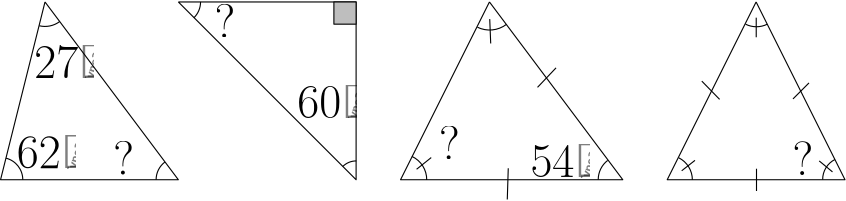<?xml version="1.0"?>
<!DOCTYPE ipe SYSTEM "ipe.dtd">
<ipe version="70212" creator="Ipe 7.2.13">
<info created="D:20211114225027" modified="D:20211115004011"/>
<ipestyle name="basic">
<symbol name="arrow/arc(spx)">
<path stroke="sym-stroke" fill="sym-stroke" pen="sym-pen">
0 0 m
-1 0.333 l
-1 -0.333 l
h
</path>
</symbol>
<symbol name="arrow/farc(spx)">
<path stroke="sym-stroke" fill="white" pen="sym-pen">
0 0 m
-1 0.333 l
-1 -0.333 l
h
</path>
</symbol>
<symbol name="arrow/ptarc(spx)">
<path stroke="sym-stroke" fill="sym-stroke" pen="sym-pen">
0 0 m
-1 0.333 l
-0.8 0 l
-1 -0.333 l
h
</path>
</symbol>
<symbol name="arrow/fptarc(spx)">
<path stroke="sym-stroke" fill="white" pen="sym-pen">
0 0 m
-1 0.333 l
-0.8 0 l
-1 -0.333 l
h
</path>
</symbol>
<symbol name="mark/circle(sx)" transformations="translations">
<path fill="sym-stroke">
0.6 0 0 0.6 0 0 e
0.4 0 0 0.4 0 0 e
</path>
</symbol>
<symbol name="mark/disk(sx)" transformations="translations">
<path fill="sym-stroke">
0.6 0 0 0.6 0 0 e
</path>
</symbol>
<symbol name="mark/fdisk(sfx)" transformations="translations">
<group>
<path fill="sym-fill">
0.5 0 0 0.5 0 0 e
</path>
<path fill="sym-stroke" fillrule="eofill">
0.6 0 0 0.6 0 0 e
0.4 0 0 0.4 0 0 e
</path>
</group>
</symbol>
<symbol name="mark/box(sx)" transformations="translations">
<path fill="sym-stroke" fillrule="eofill">
-0.6 -0.6 m
0.6 -0.6 l
0.6 0.6 l
-0.6 0.6 l
h
-0.4 -0.4 m
0.4 -0.4 l
0.4 0.4 l
-0.4 0.4 l
h
</path>
</symbol>
<symbol name="mark/square(sx)" transformations="translations">
<path fill="sym-stroke">
-0.6 -0.6 m
0.6 -0.6 l
0.6 0.6 l
-0.6 0.6 l
h
</path>
</symbol>
<symbol name="mark/fsquare(sfx)" transformations="translations">
<group>
<path fill="sym-fill">
-0.5 -0.5 m
0.5 -0.5 l
0.5 0.5 l
-0.5 0.5 l
h
</path>
<path fill="sym-stroke" fillrule="eofill">
-0.6 -0.6 m
0.6 -0.6 l
0.6 0.6 l
-0.6 0.6 l
h
-0.4 -0.4 m
0.4 -0.4 l
0.4 0.4 l
-0.4 0.4 l
h
</path>
</group>
</symbol>
<symbol name="mark/cross(sx)" transformations="translations">
<group>
<path fill="sym-stroke">
-0.43 -0.57 m
0.57 0.43 l
0.43 0.57 l
-0.57 -0.43 l
h
</path>
<path fill="sym-stroke">
-0.43 0.57 m
0.57 -0.43 l
0.43 -0.57 l
-0.57 0.43 l
h
</path>
</group>
</symbol>
<symbol name="arrow/fnormal(spx)">
<path stroke="sym-stroke" fill="white" pen="sym-pen">
0 0 m
-1 0.333 l
-1 -0.333 l
h
</path>
</symbol>
<symbol name="arrow/pointed(spx)">
<path stroke="sym-stroke" fill="sym-stroke" pen="sym-pen">
0 0 m
-1 0.333 l
-0.8 0 l
-1 -0.333 l
h
</path>
</symbol>
<symbol name="arrow/fpointed(spx)">
<path stroke="sym-stroke" fill="white" pen="sym-pen">
0 0 m
-1 0.333 l
-0.8 0 l
-1 -0.333 l
h
</path>
</symbol>
<symbol name="arrow/linear(spx)">
<path stroke="sym-stroke" pen="sym-pen">
-1 0.333 m
0 0 l
-1 -0.333 l
</path>
</symbol>
<symbol name="arrow/fdouble(spx)">
<path stroke="sym-stroke" fill="white" pen="sym-pen">
0 0 m
-1 0.333 l
-1 -0.333 l
h
-1 0 m
-2 0.333 l
-2 -0.333 l
h
</path>
</symbol>
<symbol name="arrow/double(spx)">
<path stroke="sym-stroke" fill="sym-stroke" pen="sym-pen">
0 0 m
-1 0.333 l
-1 -0.333 l
h
-1 0 m
-2 0.333 l
-2 -0.333 l
h
</path>
</symbol>
<pen name="heavier" value="0.8"/>
<pen name="fat" value="1.2"/>
<pen name="ultrafat" value="2"/>
<symbolsize name="large" value="5"/>
<symbolsize name="small" value="2"/>
<symbolsize name="tiny" value="1.1"/>
<arrowsize name="large" value="10"/>
<arrowsize name="small" value="5"/>
<arrowsize name="tiny" value="3"/>
<color name="red" value="1 0 0"/>
<color name="green" value="0 1 0"/>
<color name="blue" value="0 0 1"/>
<color name="yellow" value="1 1 0"/>
<color name="orange" value="1 0.647 0"/>
<color name="gold" value="1 0.843 0"/>
<color name="purple" value="0.627 0.125 0.941"/>
<color name="gray" value="0.745"/>
<color name="brown" value="0.647 0.165 0.165"/>
<color name="navy" value="0 0 0.502"/>
<color name="pink" value="1 0.753 0.796"/>
<color name="seagreen" value="0.18 0.545 0.341"/>
<color name="turquoise" value="0.251 0.878 0.816"/>
<color name="violet" value="0.933 0.51 0.933"/>
<color name="darkblue" value="0 0 0.545"/>
<color name="darkcyan" value="0 0.545 0.545"/>
<color name="darkgray" value="0.663"/>
<color name="darkgreen" value="0 0.392 0"/>
<color name="darkmagenta" value="0.545 0 0.545"/>
<color name="darkorange" value="1 0.549 0"/>
<color name="darkred" value="0.545 0 0"/>
<color name="lightblue" value="0.678 0.847 0.902"/>
<color name="lightcyan" value="0.878 1 1"/>
<color name="lightgray" value="0.827"/>
<color name="lightgreen" value="0.565 0.933 0.565"/>
<color name="lightyellow" value="1 1 0.878"/>
<dashstyle name="dashed" value="[4] 0"/>
<dashstyle name="dotted" value="[1 3] 0"/>
<dashstyle name="dash dotted" value="[4 2 1 2] 0"/>
<dashstyle name="dash dot dotted" value="[4 2 1 2 1 2] 0"/>
<textsize name="large" value="\large"/>
<textsize name="Large" value="\Large"/>
<textsize name="LARGE" value="\LARGE"/>
<textsize name="huge" value="\huge"/>
<textsize name="Huge" value="\Huge"/>
<textsize name="small" value="\small"/>
<textsize name="footnote" value="\footnotesize"/>
<textsize name="tiny" value="\tiny"/>
<textstyle name="center" begin="\begin{center}" end="\end{center}"/>
<textstyle name="itemize" begin="\begin{itemize}" end="\end{itemize}"/>
<textstyle name="item" begin="\begin{itemize}\item{}" end="\end{itemize}"/>
<gridsize name="4 pts" value="4"/>
<gridsize name="8 pts (~3 mm)" value="8"/>
<gridsize name="16 pts (~6 mm)" value="16"/>
<gridsize name="32 pts (~12 mm)" value="32"/>
<gridsize name="10 pts (~3.5 mm)" value="10"/>
<gridsize name="20 pts (~7 mm)" value="20"/>
<gridsize name="14 pts (~5 mm)" value="14"/>
<gridsize name="28 pts (~10 mm)" value="28"/>
<gridsize name="56 pts (~20 mm)" value="56"/>
<anglesize name="90 deg" value="90"/>
<anglesize name="60 deg" value="60"/>
<anglesize name="45 deg" value="45"/>
<anglesize name="30 deg" value="30"/>
<anglesize name="22.5 deg" value="22.5"/>
<opacity name="10%" value="0.1"/>
<opacity name="30%" value="0.3"/>
<opacity name="50%" value="0.5"/>
<opacity name="75%" value="0.75"/>
<tiling name="falling" angle="-60" step="4" width="1"/>
<tiling name="rising" angle="30" step="4" width="1"/>
</ipestyle>
<page>
<layer name="alpha"/>
<view layers="alpha" active="alpha"/>
<path layer="alpha" stroke="black">
80 768 m
64 704 l
128 704 l
80 768 l
</path>
<path stroke="black">
128 768 m
192 768 l
192 704 l
128 768 l
</path>
<path stroke="black">
240 768 m
208 704 l
288 704 l
240 768 l
</path>
<path stroke="black">
336 768 m
304 704 l
368 704 l
336 768 l
</path>
<path stroke="black" fill="gray">
192 768 m
192 760 l
184 760 l
184 768 l
h
</path>
<path stroke="black">
72 704 m
8 0 0 8 64 704 65.9313 711.763 a
</path>
<path stroke="black">
120 704 m
8 0 0 -8 128 704 123.171 710.378 a
</path>
<path stroke="black">
85.2983 760.948 m
8.82034 0 0 -8.82034 80 768 77.9265 759.427 a
</path>
<path stroke="black">
136 768 m
8 0 0 -8 128 768 133.62 762.306 a
</path>
<path stroke="black">
187.198 708.761 m
6.76262 0 0 -6.76262 192 704 192.077 710.762 a
</path>
<path stroke="black">
212.092 712.391 m
9.22364 0 0 -9.22364 208.195 704.031 217.418 703.907 a
</path>
<path stroke="black">
279.16 704.031 m
8.73705 0 0 -8.73705 287.897 704.031 282.582 710.966 a
</path>
<path stroke="black">
246.097 759.91 m
10.0068 0 0 -10.0068 240.063 767.893 235.664 758.905 a
</path>
<path stroke="black">
308.144 711.899 m
8.87141 0 0 -8.87141 304.177 703.964 313.048 703.964 a
</path>
<path stroke="black">
359.962 704.013 m
8.03218 0 0 -8.03218 367.994 704.109 364.402 711.293 a
</path>
<path stroke="black">
340.029 759.992 m
8.76322 0 0 -8.76322 336.11 767.83 332.191 759.992 a
</path>
<text matrix="1 0 0 1 24.888 -45.4455" transformations="translations" pos="79.6705 751.297" stroke="black" type="label" width="7.446" height="11.955" depth="0" valign="baseline" size="LARGE">?</text>
<text matrix="1 0 0 1 -4.5637 -2.80843" transformations="translations" pos="74.4047 710.926" stroke="black" type="label" width="21.18" height="11.759" depth="0" valign="baseline" size="LARGE">62°</text>
<text matrix="1 0 0 1 -36.5235 30.4286" transformations="translations" pos="112.67 710.224" stroke="black" type="label" width="21.18" height="11.759" depth="0" valign="baseline" size="LARGE">27°</text>
<text matrix="1 0 0 1 32.5326 -36.9878" transformations="translations" pos="138.297 763.233" stroke="black" type="label" width="21.18" height="11.759" depth="0" valign="baseline" size="LARGE">60°</text>
<text matrix="1 0 0 1 -43.2606 40.8032" transformations="translations" pos="184.285 714.436" stroke="black" type="label" width="7.446" height="11.955" depth="0" valign="baseline" size="LARGE">?</text>
<path stroke="black">
263.974 744.276 m
257.304 737.255 l
</path>
<path stroke="black">
213.773 707.766 m
219.039 711.979 l
</path>
<path matrix="1 0 0 1 3.15949 0.351054" stroke="black">
243.613 707.766 m
243.262 696.533 l
</path>
<text matrix="1 0 0 1 17.4686 -44.2447" transformations="translations" pos="237.294 749.191" stroke="black" type="label" width="21.18" height="11.759" depth="0" valign="baseline" size="LARGE">54°</text>
<path stroke="black">
240.102 761.829 m
240.453 753.052 l
</path>
<path stroke="black">
336.142 699.946 m
336.142 707.951 l
</path>
<path stroke="black">
355.034 738.852 m
349.27 733.088 l
</path>
<path stroke="black">
316.449 739.492 m
322.853 732.928 l
</path>
<path stroke="black">
336.041 762.35 m
336.041 755.278 l
</path>
<path stroke="black">
363.497 706.814 m
358.713 710.766 l
</path>
<path stroke="black">
309.209 707.23 m
313.993 710.974 l
</path>
<text matrix="1 0 0 1 17.0239 -37.8308" transformations="translations" pos="332.07 743.536" stroke="black" type="label" width="7.446" height="11.955" depth="0" valign="baseline" size="LARGE">?</text>
<text transformations="translations" pos="221.8 711.363" stroke="black" type="label" width="7.446" height="11.955" depth="0" valign="baseline" size="LARGE">?</text>
</page>
</ipe>
